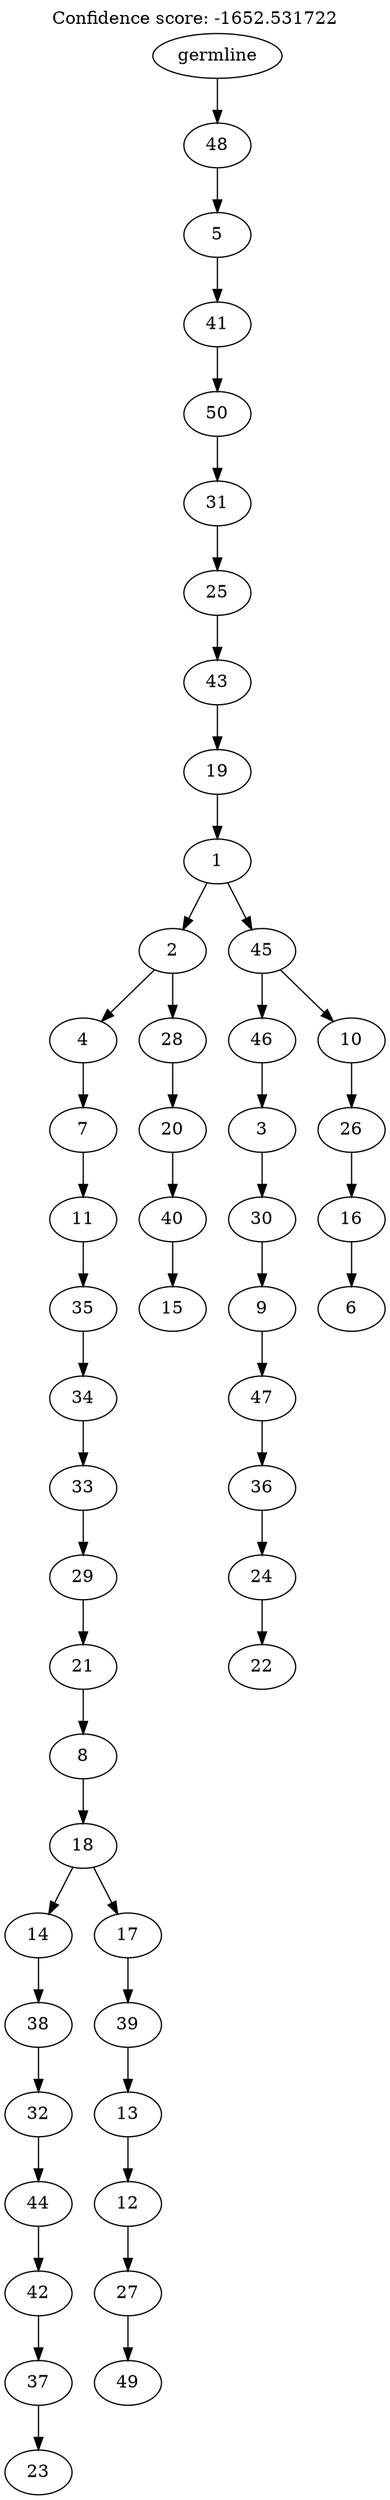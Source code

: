 digraph g {
	"49" -> "50";
	"50" [label="23"];
	"48" -> "49";
	"49" [label="37"];
	"47" -> "48";
	"48" [label="42"];
	"46" -> "47";
	"47" [label="44"];
	"45" -> "46";
	"46" [label="32"];
	"44" -> "45";
	"45" [label="38"];
	"42" -> "43";
	"43" [label="49"];
	"41" -> "42";
	"42" [label="27"];
	"40" -> "41";
	"41" [label="12"];
	"39" -> "40";
	"40" [label="13"];
	"38" -> "39";
	"39" [label="39"];
	"37" -> "38";
	"38" [label="17"];
	"37" -> "44";
	"44" [label="14"];
	"36" -> "37";
	"37" [label="18"];
	"35" -> "36";
	"36" [label="8"];
	"34" -> "35";
	"35" [label="21"];
	"33" -> "34";
	"34" [label="29"];
	"32" -> "33";
	"33" [label="33"];
	"31" -> "32";
	"32" [label="34"];
	"30" -> "31";
	"31" [label="35"];
	"29" -> "30";
	"30" [label="11"];
	"28" -> "29";
	"29" [label="7"];
	"26" -> "27";
	"27" [label="15"];
	"25" -> "26";
	"26" [label="40"];
	"24" -> "25";
	"25" [label="20"];
	"23" -> "24";
	"24" [label="28"];
	"23" -> "28";
	"28" [label="4"];
	"21" -> "22";
	"22" [label="22"];
	"20" -> "21";
	"21" [label="24"];
	"19" -> "20";
	"20" [label="36"];
	"18" -> "19";
	"19" [label="47"];
	"17" -> "18";
	"18" [label="9"];
	"16" -> "17";
	"17" [label="30"];
	"15" -> "16";
	"16" [label="3"];
	"13" -> "14";
	"14" [label="6"];
	"12" -> "13";
	"13" [label="16"];
	"11" -> "12";
	"12" [label="26"];
	"10" -> "11";
	"11" [label="10"];
	"10" -> "15";
	"15" [label="46"];
	"9" -> "10";
	"10" [label="45"];
	"9" -> "23";
	"23" [label="2"];
	"8" -> "9";
	"9" [label="1"];
	"7" -> "8";
	"8" [label="19"];
	"6" -> "7";
	"7" [label="43"];
	"5" -> "6";
	"6" [label="25"];
	"4" -> "5";
	"5" [label="31"];
	"3" -> "4";
	"4" [label="50"];
	"2" -> "3";
	"3" [label="41"];
	"1" -> "2";
	"2" [label="5"];
	"0" -> "1";
	"1" [label="48"];
	"0" [label="germline"];
	labelloc="t";
	label="Confidence score: -1652.531722";
}

